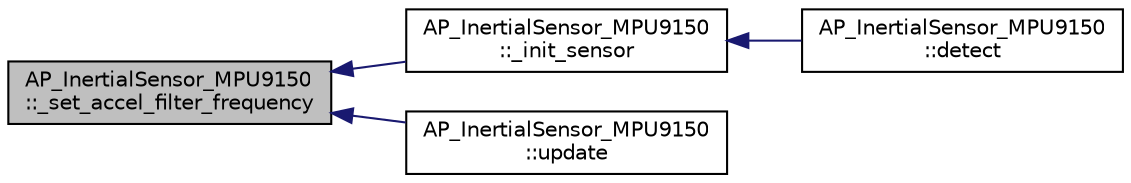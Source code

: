 digraph "AP_InertialSensor_MPU9150::_set_accel_filter_frequency"
{
 // INTERACTIVE_SVG=YES
  edge [fontname="Helvetica",fontsize="10",labelfontname="Helvetica",labelfontsize="10"];
  node [fontname="Helvetica",fontsize="10",shape=record];
  rankdir="LR";
  Node1 [label="AP_InertialSensor_MPU9150\l::_set_accel_filter_frequency",height=0.2,width=0.4,color="black", fillcolor="grey75", style="filled" fontcolor="black"];
  Node1 -> Node2 [dir="back",color="midnightblue",fontsize="10",style="solid",fontname="Helvetica"];
  Node2 [label="AP_InertialSensor_MPU9150\l::_init_sensor",height=0.2,width=0.4,color="black", fillcolor="white", style="filled",URL="$classAP__InertialSensor__MPU9150.html#a5d916ede262de822fd6ab45c93e036ae"];
  Node2 -> Node3 [dir="back",color="midnightblue",fontsize="10",style="solid",fontname="Helvetica"];
  Node3 [label="AP_InertialSensor_MPU9150\l::detect",height=0.2,width=0.4,color="black", fillcolor="white", style="filled",URL="$classAP__InertialSensor__MPU9150.html#a5ccaed9383c0dd4ba0450d690f2284b7"];
  Node1 -> Node4 [dir="back",color="midnightblue",fontsize="10",style="solid",fontname="Helvetica"];
  Node4 [label="AP_InertialSensor_MPU9150\l::update",height=0.2,width=0.4,color="black", fillcolor="white", style="filled",URL="$classAP__InertialSensor__MPU9150.html#a30e80692dbda9ab89f47e53f185a6604"];
}

